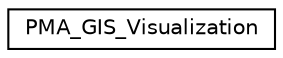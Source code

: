 digraph G
{
  edge [fontname="Helvetica",fontsize="10",labelfontname="Helvetica",labelfontsize="10"];
  node [fontname="Helvetica",fontsize="10",shape=record];
  rankdir="LR";
  Node1 [label="PMA_GIS_Visualization",height=0.2,width=0.4,color="black", fillcolor="white", style="filled",URL="$classPMA__GIS__Visualization.html"];
}
